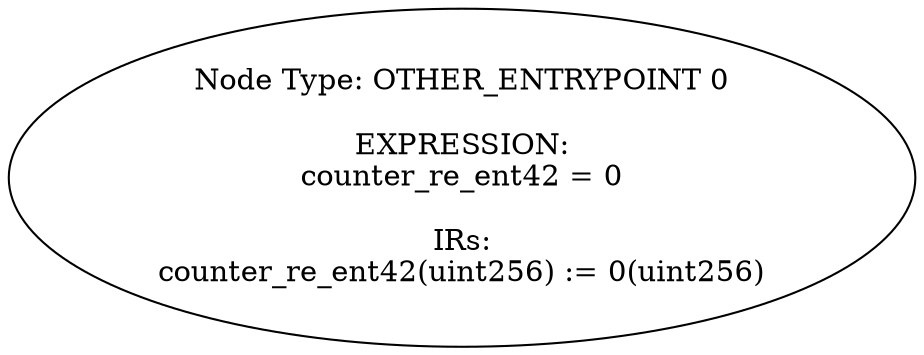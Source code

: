 digraph{
0[label="Node Type: OTHER_ENTRYPOINT 0

EXPRESSION:
counter_re_ent42 = 0

IRs:
counter_re_ent42(uint256) := 0(uint256)"];
}
